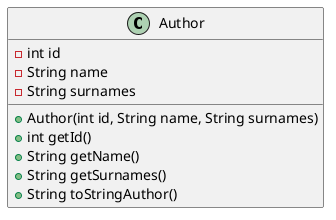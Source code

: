 @startuml
class Author {
    - int id 
    - String name 
    - String surnames
    + Author(int id, String name, String surnames)
    + int getId()
    + String getName()
    + String getSurnames()
    + String toStringAuthor()
}
@enduml
